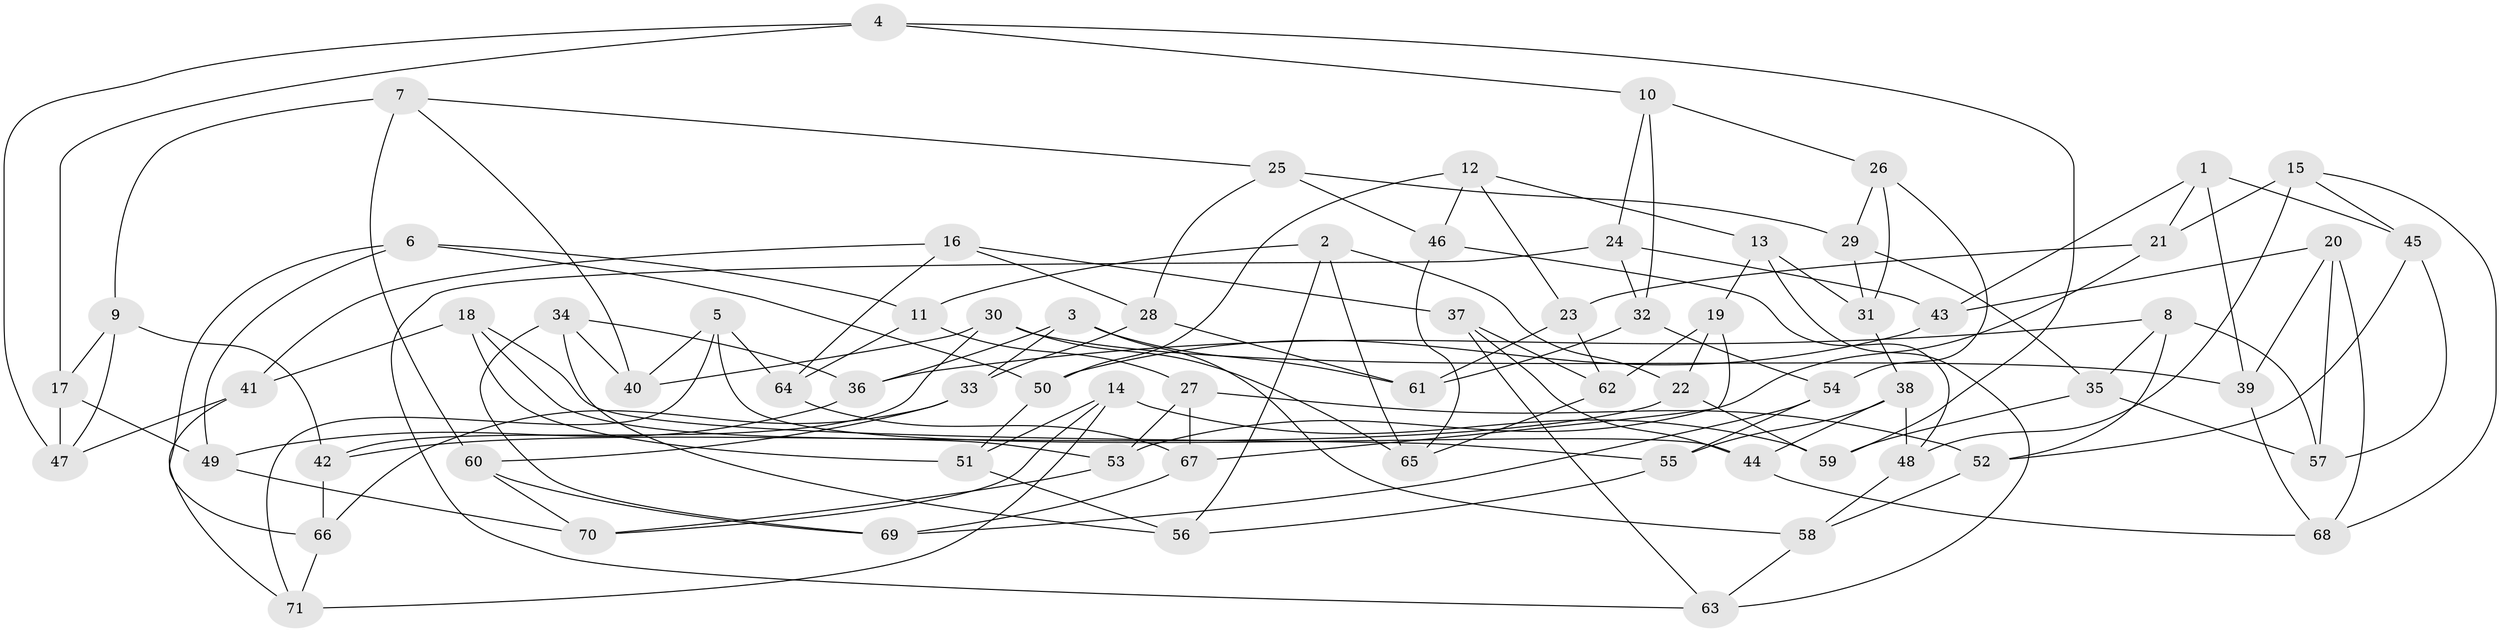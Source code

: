 // Generated by graph-tools (version 1.1) at 2025/38/03/09/25 02:38:01]
// undirected, 71 vertices, 142 edges
graph export_dot {
graph [start="1"]
  node [color=gray90,style=filled];
  1;
  2;
  3;
  4;
  5;
  6;
  7;
  8;
  9;
  10;
  11;
  12;
  13;
  14;
  15;
  16;
  17;
  18;
  19;
  20;
  21;
  22;
  23;
  24;
  25;
  26;
  27;
  28;
  29;
  30;
  31;
  32;
  33;
  34;
  35;
  36;
  37;
  38;
  39;
  40;
  41;
  42;
  43;
  44;
  45;
  46;
  47;
  48;
  49;
  50;
  51;
  52;
  53;
  54;
  55;
  56;
  57;
  58;
  59;
  60;
  61;
  62;
  63;
  64;
  65;
  66;
  67;
  68;
  69;
  70;
  71;
  1 -- 21;
  1 -- 45;
  1 -- 43;
  1 -- 39;
  2 -- 65;
  2 -- 11;
  2 -- 56;
  2 -- 22;
  3 -- 58;
  3 -- 61;
  3 -- 33;
  3 -- 36;
  4 -- 17;
  4 -- 47;
  4 -- 10;
  4 -- 59;
  5 -- 64;
  5 -- 40;
  5 -- 44;
  5 -- 71;
  6 -- 11;
  6 -- 50;
  6 -- 49;
  6 -- 66;
  7 -- 40;
  7 -- 60;
  7 -- 9;
  7 -- 25;
  8 -- 36;
  8 -- 35;
  8 -- 57;
  8 -- 52;
  9 -- 47;
  9 -- 42;
  9 -- 17;
  10 -- 32;
  10 -- 24;
  10 -- 26;
  11 -- 27;
  11 -- 64;
  12 -- 46;
  12 -- 50;
  12 -- 13;
  12 -- 23;
  13 -- 63;
  13 -- 19;
  13 -- 31;
  14 -- 71;
  14 -- 51;
  14 -- 59;
  14 -- 70;
  15 -- 48;
  15 -- 45;
  15 -- 68;
  15 -- 21;
  16 -- 64;
  16 -- 37;
  16 -- 28;
  16 -- 41;
  17 -- 47;
  17 -- 49;
  18 -- 55;
  18 -- 51;
  18 -- 53;
  18 -- 41;
  19 -- 67;
  19 -- 62;
  19 -- 22;
  20 -- 68;
  20 -- 39;
  20 -- 57;
  20 -- 43;
  21 -- 53;
  21 -- 23;
  22 -- 59;
  22 -- 42;
  23 -- 61;
  23 -- 62;
  24 -- 43;
  24 -- 32;
  24 -- 63;
  25 -- 46;
  25 -- 29;
  25 -- 28;
  26 -- 54;
  26 -- 31;
  26 -- 29;
  27 -- 52;
  27 -- 67;
  27 -- 53;
  28 -- 61;
  28 -- 33;
  29 -- 31;
  29 -- 35;
  30 -- 42;
  30 -- 40;
  30 -- 39;
  30 -- 65;
  31 -- 38;
  32 -- 61;
  32 -- 54;
  33 -- 66;
  33 -- 60;
  34 -- 36;
  34 -- 40;
  34 -- 56;
  34 -- 69;
  35 -- 57;
  35 -- 59;
  36 -- 49;
  37 -- 44;
  37 -- 63;
  37 -- 62;
  38 -- 44;
  38 -- 55;
  38 -- 48;
  39 -- 68;
  41 -- 47;
  41 -- 71;
  42 -- 66;
  43 -- 50;
  44 -- 68;
  45 -- 57;
  45 -- 52;
  46 -- 48;
  46 -- 65;
  48 -- 58;
  49 -- 70;
  50 -- 51;
  51 -- 56;
  52 -- 58;
  53 -- 70;
  54 -- 55;
  54 -- 69;
  55 -- 56;
  58 -- 63;
  60 -- 69;
  60 -- 70;
  62 -- 65;
  64 -- 67;
  66 -- 71;
  67 -- 69;
}
